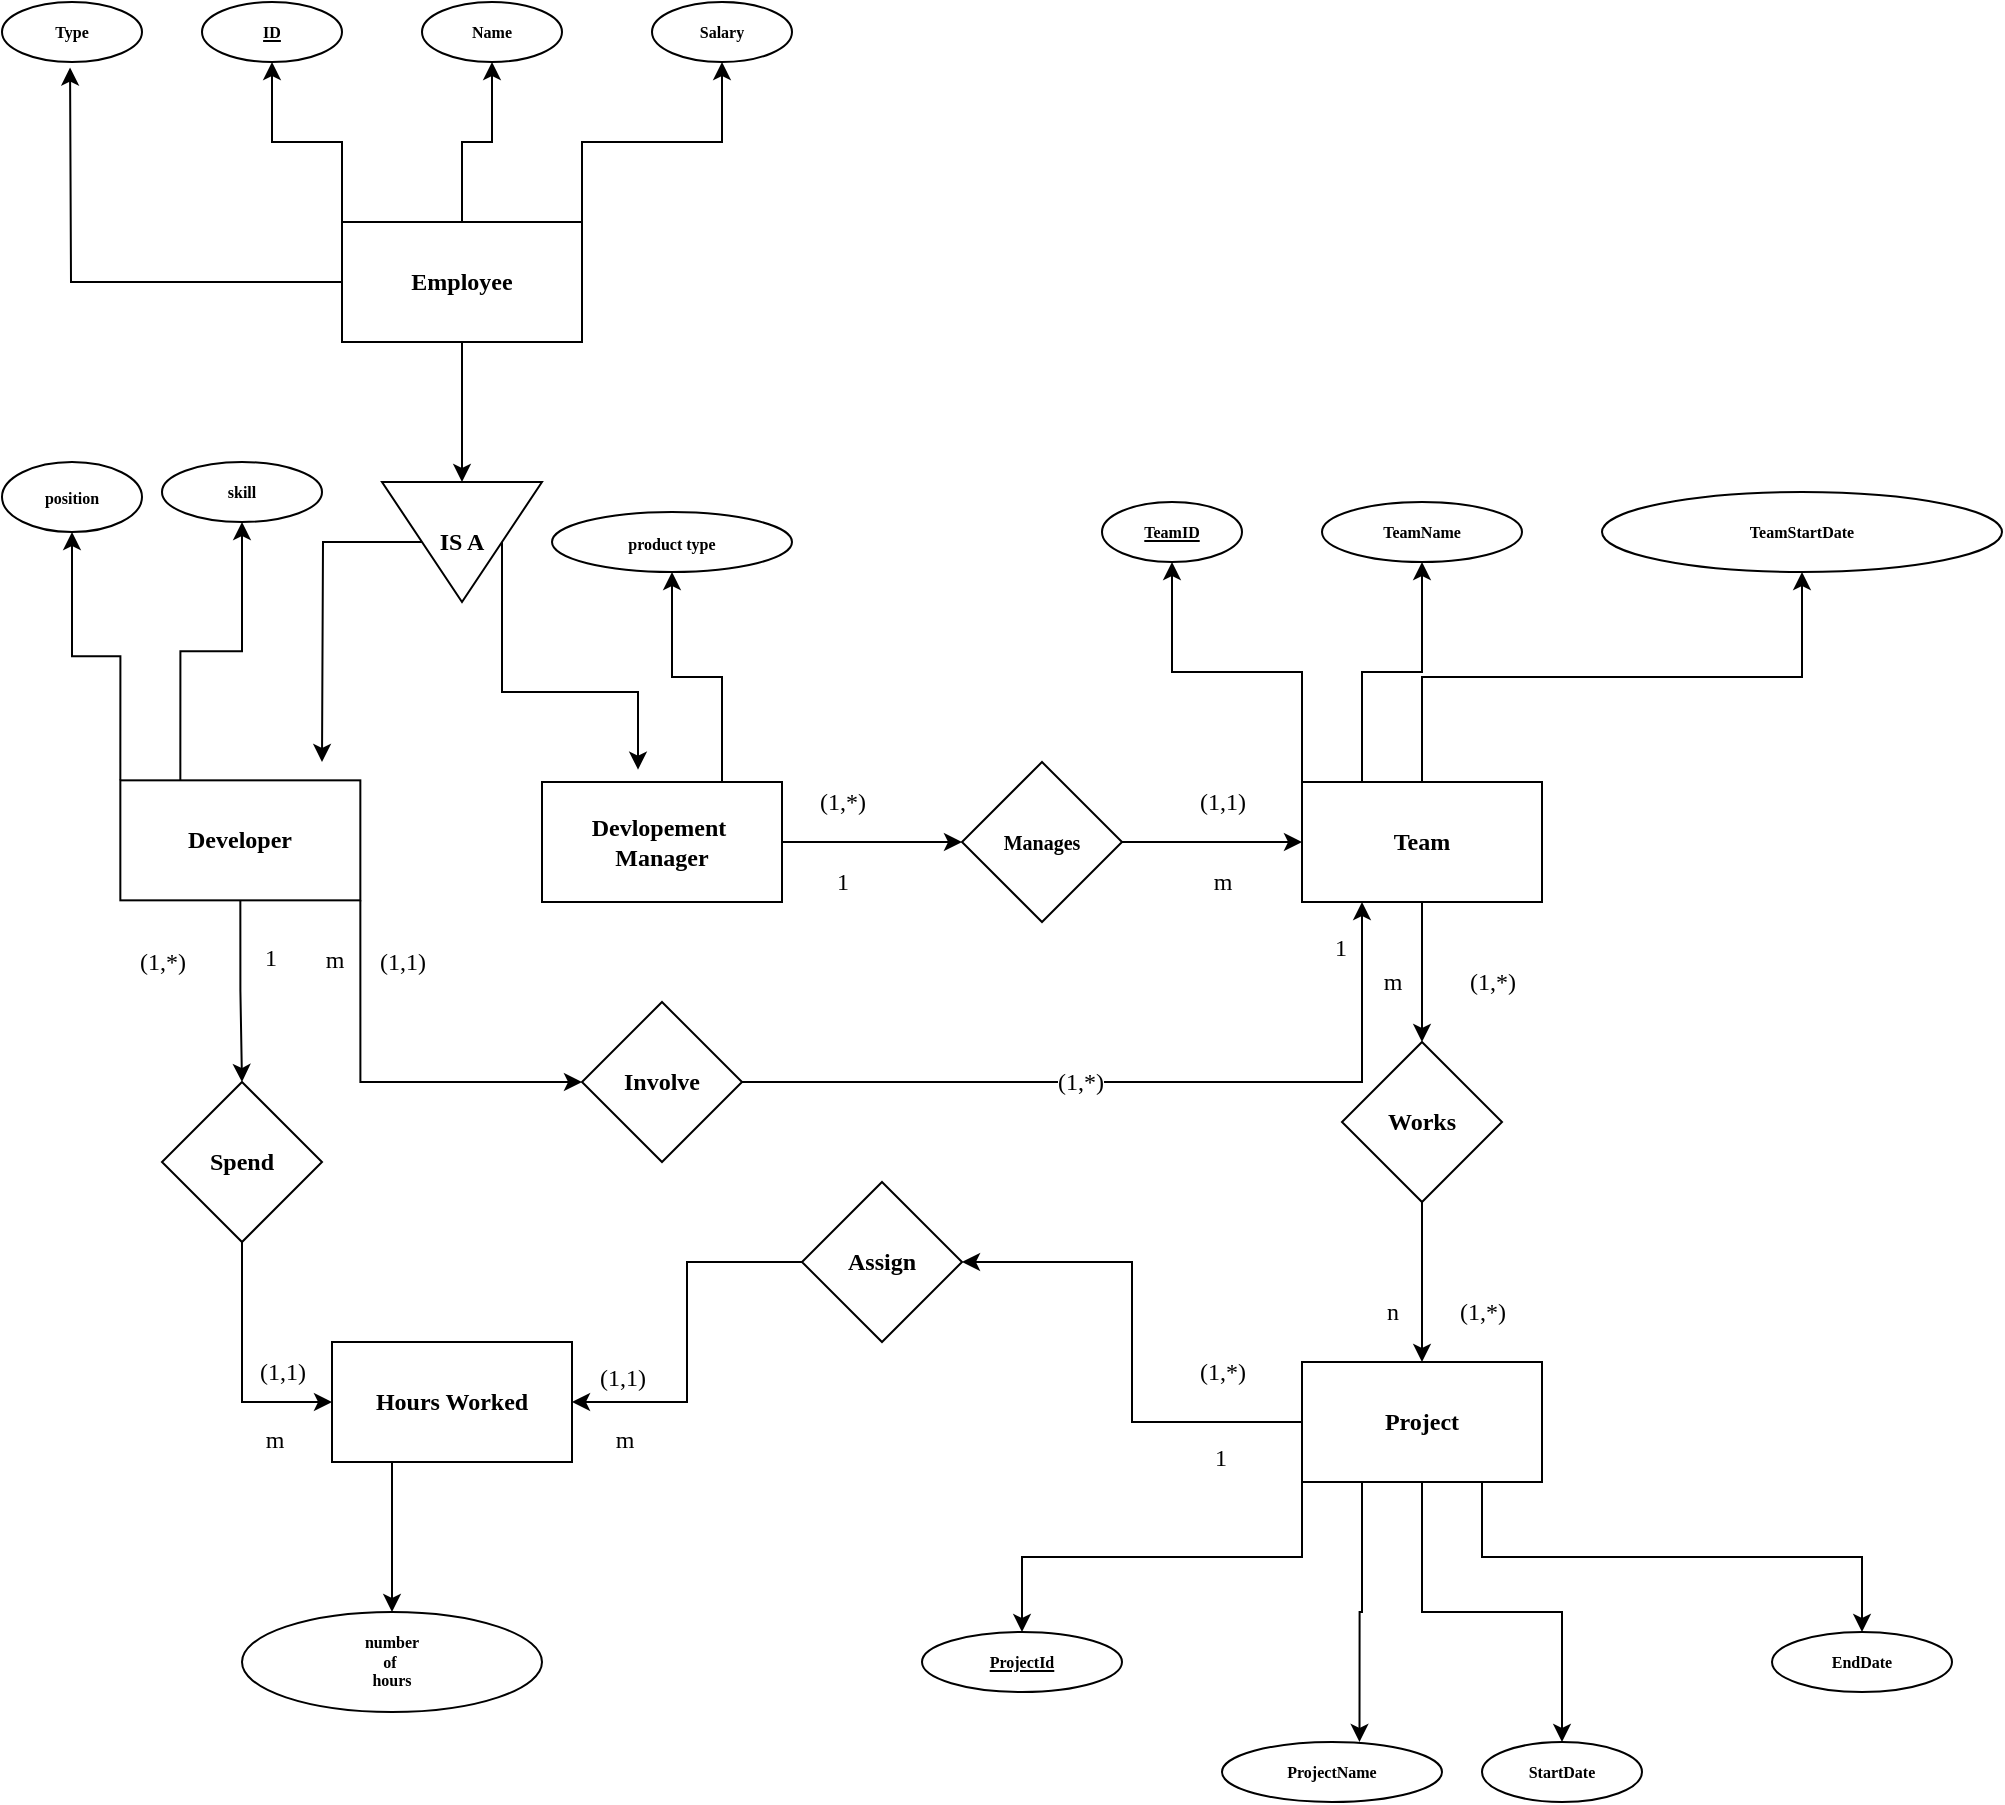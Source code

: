 <mxfile version="21.1.2" type="google">
  <diagram id="frQjgCpSMQZTaJP8_-7-" name="Page-1">
    <mxGraphModel grid="1" page="1" gridSize="10" guides="1" tooltips="1" connect="1" arrows="1" fold="1" pageScale="1" pageWidth="850" pageHeight="1100" math="0" shadow="0">
      <root>
        <mxCell id="0" />
        <mxCell id="1" parent="0" />
        <mxCell id="EmgDvkxKHjXgh3PFIwty-4" value="" style="edgeStyle=orthogonalEdgeStyle;rounded=0;orthogonalLoop=1;jettySize=auto;html=1;fontFamily=Verdana;" edge="1" parent="1" source="EmgDvkxKHjXgh3PFIwty-1" target="EmgDvkxKHjXgh3PFIwty-2">
          <mxGeometry relative="1" as="geometry" />
        </mxCell>
        <mxCell id="EmgDvkxKHjXgh3PFIwty-19" style="edgeStyle=orthogonalEdgeStyle;rounded=0;orthogonalLoop=1;jettySize=auto;html=1;exitX=0;exitY=0;exitDx=0;exitDy=0;entryX=0.5;entryY=1;entryDx=0;entryDy=0;fontFamily=Verdana;fontSize=8;" edge="1" parent="1" source="EmgDvkxKHjXgh3PFIwty-1" target="EmgDvkxKHjXgh3PFIwty-16">
          <mxGeometry relative="1" as="geometry" />
        </mxCell>
        <mxCell id="EmgDvkxKHjXgh3PFIwty-20" style="edgeStyle=orthogonalEdgeStyle;rounded=0;orthogonalLoop=1;jettySize=auto;html=1;exitX=0.5;exitY=0;exitDx=0;exitDy=0;entryX=0.5;entryY=1;entryDx=0;entryDy=0;fontFamily=Verdana;fontSize=8;" edge="1" parent="1" source="EmgDvkxKHjXgh3PFIwty-1" target="EmgDvkxKHjXgh3PFIwty-17">
          <mxGeometry relative="1" as="geometry" />
        </mxCell>
        <mxCell id="EmgDvkxKHjXgh3PFIwty-21" style="edgeStyle=orthogonalEdgeStyle;rounded=0;orthogonalLoop=1;jettySize=auto;html=1;exitX=1;exitY=0;exitDx=0;exitDy=0;fontFamily=Verdana;fontSize=8;" edge="1" parent="1" source="EmgDvkxKHjXgh3PFIwty-1" target="EmgDvkxKHjXgh3PFIwty-18">
          <mxGeometry relative="1" as="geometry" />
        </mxCell>
        <mxCell id="mL_AB6PyRpiEoilyJ07k-7" style="edgeStyle=orthogonalEdgeStyle;rounded=0;orthogonalLoop=1;jettySize=auto;html=1;exitX=0;exitY=0.5;exitDx=0;exitDy=0;entryX=0.486;entryY=1.093;entryDx=0;entryDy=0;entryPerimeter=0;" edge="1" parent="1" source="EmgDvkxKHjXgh3PFIwty-1">
          <mxGeometry relative="1" as="geometry">
            <mxPoint x="474.02" y="62.79" as="targetPoint" />
          </mxGeometry>
        </mxCell>
        <mxCell id="EmgDvkxKHjXgh3PFIwty-1" value="&lt;font face=&quot;Verdana&quot;&gt;Employee&lt;/font&gt;" style="rounded=0;whiteSpace=wrap;html=1;fontStyle=1" vertex="1" parent="1">
          <mxGeometry x="610" y="140" width="120" height="60" as="geometry" />
        </mxCell>
        <mxCell id="EmgDvkxKHjXgh3PFIwty-9" style="edgeStyle=orthogonalEdgeStyle;rounded=0;orthogonalLoop=1;jettySize=auto;html=1;exitX=0.5;exitY=0;exitDx=0;exitDy=0;entryX=0.4;entryY=-0.103;entryDx=0;entryDy=0;entryPerimeter=0;fontFamily=Verdana;" edge="1" parent="1" source="EmgDvkxKHjXgh3PFIwty-2" target="EmgDvkxKHjXgh3PFIwty-5">
          <mxGeometry relative="1" as="geometry" />
        </mxCell>
        <mxCell id="EmgDvkxKHjXgh3PFIwty-29" style="edgeStyle=orthogonalEdgeStyle;rounded=0;orthogonalLoop=1;jettySize=auto;html=1;exitX=0.5;exitY=1;exitDx=0;exitDy=0;fontFamily=Verdana;fontSize=8;" edge="1" parent="1" source="EmgDvkxKHjXgh3PFIwty-2">
          <mxGeometry relative="1" as="geometry">
            <mxPoint x="600" y="410" as="targetPoint" />
          </mxGeometry>
        </mxCell>
        <mxCell id="EmgDvkxKHjXgh3PFIwty-2" value="&lt;b&gt;IS A&lt;/b&gt;" style="triangle;whiteSpace=wrap;html=1;fontFamily=Verdana;direction=south;" vertex="1" parent="1">
          <mxGeometry x="630" y="270" width="80" height="60" as="geometry" />
        </mxCell>
        <mxCell id="EmgDvkxKHjXgh3PFIwty-11" style="edgeStyle=orthogonalEdgeStyle;rounded=0;orthogonalLoop=1;jettySize=auto;html=1;exitX=0.75;exitY=0;exitDx=0;exitDy=0;fontFamily=Verdana;" edge="1" parent="1" source="EmgDvkxKHjXgh3PFIwty-5" target="EmgDvkxKHjXgh3PFIwty-10">
          <mxGeometry relative="1" as="geometry" />
        </mxCell>
        <mxCell id="EmgDvkxKHjXgh3PFIwty-33" style="edgeStyle=orthogonalEdgeStyle;rounded=0;orthogonalLoop=1;jettySize=auto;html=1;exitX=1;exitY=0.5;exitDx=0;exitDy=0;entryX=0;entryY=0.5;entryDx=0;entryDy=0;fontFamily=Verdana;fontSize=8;" edge="1" parent="1" source="EmgDvkxKHjXgh3PFIwty-5" target="EmgDvkxKHjXgh3PFIwty-32">
          <mxGeometry relative="1" as="geometry" />
        </mxCell>
        <mxCell id="EmgDvkxKHjXgh3PFIwty-5" value="Devlopement&amp;nbsp;&lt;br&gt;Manager" style="rounded=0;whiteSpace=wrap;html=1;fontFamily=Verdana;fontStyle=1" vertex="1" parent="1">
          <mxGeometry x="710" y="420" width="120" height="60" as="geometry" />
        </mxCell>
        <mxCell id="EmgDvkxKHjXgh3PFIwty-30" style="edgeStyle=orthogonalEdgeStyle;rounded=0;orthogonalLoop=1;jettySize=auto;html=1;exitX=0;exitY=0;exitDx=0;exitDy=0;fontFamily=Verdana;fontSize=8;" edge="1" parent="1" source="EmgDvkxKHjXgh3PFIwty-6" target="EmgDvkxKHjXgh3PFIwty-12">
          <mxGeometry relative="1" as="geometry" />
        </mxCell>
        <mxCell id="EmgDvkxKHjXgh3PFIwty-31" style="edgeStyle=orthogonalEdgeStyle;rounded=0;orthogonalLoop=1;jettySize=auto;html=1;exitX=0.25;exitY=0;exitDx=0;exitDy=0;entryX=1;entryY=0.5;entryDx=0;entryDy=0;fontFamily=Verdana;fontSize=8;" edge="1" parent="1" source="EmgDvkxKHjXgh3PFIwty-6" target="EmgDvkxKHjXgh3PFIwty-14">
          <mxGeometry relative="1" as="geometry" />
        </mxCell>
        <mxCell id="EmgDvkxKHjXgh3PFIwty-64" style="edgeStyle=orthogonalEdgeStyle;rounded=0;orthogonalLoop=1;jettySize=auto;html=1;exitX=0.5;exitY=1;exitDx=0;exitDy=0;entryX=0.5;entryY=0;entryDx=0;entryDy=0;fontFamily=Verdana;fontSize=12;" edge="1" parent="1" source="EmgDvkxKHjXgh3PFIwty-6" target="EmgDvkxKHjXgh3PFIwty-63">
          <mxGeometry relative="1" as="geometry" />
        </mxCell>
        <mxCell id="EmgDvkxKHjXgh3PFIwty-70" style="edgeStyle=orthogonalEdgeStyle;rounded=0;orthogonalLoop=1;jettySize=auto;html=1;exitX=1;exitY=1;exitDx=0;exitDy=0;entryX=0;entryY=0.5;entryDx=0;entryDy=0;fontFamily=Verdana;fontSize=12;" edge="1" parent="1" source="EmgDvkxKHjXgh3PFIwty-6" target="EmgDvkxKHjXgh3PFIwty-69">
          <mxGeometry relative="1" as="geometry" />
        </mxCell>
        <mxCell id="EmgDvkxKHjXgh3PFIwty-6" value="&lt;b&gt;Developer&lt;/b&gt;" style="rounded=0;whiteSpace=wrap;html=1;fontFamily=Verdana;" vertex="1" parent="1">
          <mxGeometry x="499.17" y="419.17" width="120" height="60" as="geometry" />
        </mxCell>
        <mxCell id="EmgDvkxKHjXgh3PFIwty-10" value="&lt;b style=&quot;font-size: 8px;&quot;&gt;product type&lt;/b&gt;" style="ellipse;whiteSpace=wrap;html=1;fontFamily=Verdana;direction=south;" vertex="1" parent="1">
          <mxGeometry x="715" y="285" width="120" height="30" as="geometry" />
        </mxCell>
        <mxCell id="EmgDvkxKHjXgh3PFIwty-12" value="&lt;b&gt;position&lt;/b&gt;" style="ellipse;whiteSpace=wrap;html=1;fontFamily=Verdana;fontSize=8;direction=south;" vertex="1" parent="1">
          <mxGeometry x="440" y="260" width="70" height="35" as="geometry" />
        </mxCell>
        <mxCell id="EmgDvkxKHjXgh3PFIwty-14" value="skill" style="ellipse;whiteSpace=wrap;html=1;fontFamily=Verdana;fontSize=8;direction=south;fontStyle=1" vertex="1" parent="1">
          <mxGeometry x="520" y="260" width="80" height="30" as="geometry" />
        </mxCell>
        <mxCell id="EmgDvkxKHjXgh3PFIwty-16" value="&lt;b&gt;ID&lt;/b&gt;" style="ellipse;whiteSpace=wrap;html=1;fontFamily=Verdana;fontSize=8;fontStyle=4" vertex="1" parent="1">
          <mxGeometry x="540" y="30" width="70" height="30" as="geometry" />
        </mxCell>
        <mxCell id="EmgDvkxKHjXgh3PFIwty-17" value="Name" style="ellipse;whiteSpace=wrap;html=1;fontFamily=Verdana;fontSize=8;fontStyle=1" vertex="1" parent="1">
          <mxGeometry x="650" y="30" width="70" height="30" as="geometry" />
        </mxCell>
        <mxCell id="EmgDvkxKHjXgh3PFIwty-18" value="Salary" style="ellipse;whiteSpace=wrap;html=1;fontFamily=Verdana;fontSize=8;fontStyle=1" vertex="1" parent="1">
          <mxGeometry x="765" y="30" width="70" height="30" as="geometry" />
        </mxCell>
        <mxCell id="EmgDvkxKHjXgh3PFIwty-35" style="edgeStyle=orthogonalEdgeStyle;rounded=0;orthogonalLoop=1;jettySize=auto;html=1;exitX=1;exitY=0.5;exitDx=0;exitDy=0;entryX=0;entryY=0.5;entryDx=0;entryDy=0;fontFamily=Verdana;fontSize=10;" edge="1" parent="1" source="EmgDvkxKHjXgh3PFIwty-32" target="EmgDvkxKHjXgh3PFIwty-34">
          <mxGeometry relative="1" as="geometry" />
        </mxCell>
        <mxCell id="EmgDvkxKHjXgh3PFIwty-32" value="&lt;b style=&quot;font-size: 10px;&quot;&gt;Manages&lt;/b&gt;" style="rhombus;whiteSpace=wrap;html=1;fontFamily=Verdana;fontSize=8;" vertex="1" parent="1">
          <mxGeometry x="920" y="410" width="80" height="80" as="geometry" />
        </mxCell>
        <mxCell id="EmgDvkxKHjXgh3PFIwty-39" style="edgeStyle=orthogonalEdgeStyle;rounded=0;orthogonalLoop=1;jettySize=auto;html=1;exitX=0;exitY=0;exitDx=0;exitDy=0;entryX=1;entryY=0.5;entryDx=0;entryDy=0;fontFamily=Verdana;fontSize=12;" edge="1" parent="1" source="EmgDvkxKHjXgh3PFIwty-34" target="EmgDvkxKHjXgh3PFIwty-36">
          <mxGeometry relative="1" as="geometry" />
        </mxCell>
        <mxCell id="EmgDvkxKHjXgh3PFIwty-40" style="edgeStyle=orthogonalEdgeStyle;rounded=0;orthogonalLoop=1;jettySize=auto;html=1;exitX=0.25;exitY=0;exitDx=0;exitDy=0;entryX=1;entryY=0.5;entryDx=0;entryDy=0;fontFamily=Verdana;fontSize=12;" edge="1" parent="1" source="EmgDvkxKHjXgh3PFIwty-34" target="EmgDvkxKHjXgh3PFIwty-37">
          <mxGeometry relative="1" as="geometry" />
        </mxCell>
        <mxCell id="EmgDvkxKHjXgh3PFIwty-41" style="edgeStyle=orthogonalEdgeStyle;rounded=0;orthogonalLoop=1;jettySize=auto;html=1;exitX=0.5;exitY=0;exitDx=0;exitDy=0;entryX=1;entryY=0.5;entryDx=0;entryDy=0;fontFamily=Verdana;fontSize=12;" edge="1" parent="1" source="EmgDvkxKHjXgh3PFIwty-34" target="EmgDvkxKHjXgh3PFIwty-38">
          <mxGeometry relative="1" as="geometry" />
        </mxCell>
        <mxCell id="EmgDvkxKHjXgh3PFIwty-43" style="edgeStyle=orthogonalEdgeStyle;rounded=0;orthogonalLoop=1;jettySize=auto;html=1;exitX=0.5;exitY=1;exitDx=0;exitDy=0;entryX=0.5;entryY=0;entryDx=0;entryDy=0;fontFamily=Verdana;fontSize=12;" edge="1" parent="1" source="EmgDvkxKHjXgh3PFIwty-34" target="EmgDvkxKHjXgh3PFIwty-42">
          <mxGeometry relative="1" as="geometry" />
        </mxCell>
        <mxCell id="EmgDvkxKHjXgh3PFIwty-34" value="&lt;b&gt;&lt;font style=&quot;font-size: 12px;&quot;&gt;Team&lt;/font&gt;&lt;/b&gt;" style="rounded=0;whiteSpace=wrap;html=1;fontFamily=Verdana;fontSize=10;" vertex="1" parent="1">
          <mxGeometry x="1090" y="420" width="120" height="60" as="geometry" />
        </mxCell>
        <mxCell id="EmgDvkxKHjXgh3PFIwty-36" value="&lt;b&gt;TeamID&lt;/b&gt;" style="ellipse;whiteSpace=wrap;html=1;fontFamily=Verdana;fontSize=8;fontStyle=4;direction=south;" vertex="1" parent="1">
          <mxGeometry x="990" y="280" width="70" height="30" as="geometry" />
        </mxCell>
        <mxCell id="EmgDvkxKHjXgh3PFIwty-37" value="TeamName" style="ellipse;whiteSpace=wrap;html=1;fontFamily=Verdana;fontSize=8;fontStyle=1;direction=south;" vertex="1" parent="1">
          <mxGeometry x="1100" y="280" width="100" height="30" as="geometry" />
        </mxCell>
        <mxCell id="EmgDvkxKHjXgh3PFIwty-38" value="TeamStartDate" style="ellipse;whiteSpace=wrap;html=1;fontFamily=Verdana;fontSize=8;fontStyle=1;direction=south;" vertex="1" parent="1">
          <mxGeometry x="1240" y="275" width="200" height="40" as="geometry" />
        </mxCell>
        <mxCell id="EmgDvkxKHjXgh3PFIwty-45" style="edgeStyle=orthogonalEdgeStyle;rounded=0;orthogonalLoop=1;jettySize=auto;html=1;exitX=0.5;exitY=1;exitDx=0;exitDy=0;entryX=0.5;entryY=0;entryDx=0;entryDy=0;fontFamily=Verdana;fontSize=12;" edge="1" parent="1" source="EmgDvkxKHjXgh3PFIwty-42" target="EmgDvkxKHjXgh3PFIwty-44">
          <mxGeometry relative="1" as="geometry" />
        </mxCell>
        <mxCell id="EmgDvkxKHjXgh3PFIwty-42" value="&lt;b&gt;Works&lt;/b&gt;" style="rhombus;whiteSpace=wrap;html=1;fontFamily=Verdana;fontSize=12;" vertex="1" parent="1">
          <mxGeometry x="1110" y="550" width="80" height="80" as="geometry" />
        </mxCell>
        <mxCell id="EmgDvkxKHjXgh3PFIwty-47" style="edgeStyle=orthogonalEdgeStyle;rounded=0;orthogonalLoop=1;jettySize=auto;html=1;exitX=0;exitY=1;exitDx=0;exitDy=0;entryX=0;entryY=0.5;entryDx=0;entryDy=0;fontFamily=Verdana;fontSize=12;" edge="1" parent="1" source="EmgDvkxKHjXgh3PFIwty-44" target="EmgDvkxKHjXgh3PFIwty-46">
          <mxGeometry relative="1" as="geometry" />
        </mxCell>
        <mxCell id="EmgDvkxKHjXgh3PFIwty-50" style="edgeStyle=orthogonalEdgeStyle;rounded=0;orthogonalLoop=1;jettySize=auto;html=1;exitX=0.25;exitY=1;exitDx=0;exitDy=0;fontFamily=Verdana;fontSize=12;entryX=0;entryY=0.375;entryDx=0;entryDy=0;entryPerimeter=0;" edge="1" parent="1" source="EmgDvkxKHjXgh3PFIwty-44" target="EmgDvkxKHjXgh3PFIwty-52">
          <mxGeometry relative="1" as="geometry">
            <mxPoint x="1090" y="840" as="targetPoint" />
          </mxGeometry>
        </mxCell>
        <mxCell id="EmgDvkxKHjXgh3PFIwty-55" style="edgeStyle=orthogonalEdgeStyle;rounded=0;orthogonalLoop=1;jettySize=auto;html=1;exitX=0.5;exitY=1;exitDx=0;exitDy=0;entryX=0;entryY=0.5;entryDx=0;entryDy=0;fontFamily=Verdana;fontSize=12;" edge="1" parent="1" source="EmgDvkxKHjXgh3PFIwty-44" target="EmgDvkxKHjXgh3PFIwty-53">
          <mxGeometry relative="1" as="geometry" />
        </mxCell>
        <mxCell id="EmgDvkxKHjXgh3PFIwty-56" style="edgeStyle=orthogonalEdgeStyle;rounded=0;orthogonalLoop=1;jettySize=auto;html=1;exitX=0.75;exitY=1;exitDx=0;exitDy=0;entryX=0;entryY=0.5;entryDx=0;entryDy=0;fontFamily=Verdana;fontSize=12;" edge="1" parent="1" source="EmgDvkxKHjXgh3PFIwty-44" target="EmgDvkxKHjXgh3PFIwty-54">
          <mxGeometry relative="1" as="geometry" />
        </mxCell>
        <mxCell id="EmgDvkxKHjXgh3PFIwty-58" style="edgeStyle=orthogonalEdgeStyle;rounded=0;orthogonalLoop=1;jettySize=auto;html=1;exitX=0;exitY=0.5;exitDx=0;exitDy=0;entryX=1;entryY=0.5;entryDx=0;entryDy=0;fontFamily=Verdana;fontSize=12;" edge="1" parent="1" source="EmgDvkxKHjXgh3PFIwty-44" target="EmgDvkxKHjXgh3PFIwty-57">
          <mxGeometry relative="1" as="geometry" />
        </mxCell>
        <mxCell id="EmgDvkxKHjXgh3PFIwty-44" value="&lt;b&gt;Project&lt;/b&gt;" style="rounded=0;whiteSpace=wrap;html=1;fontFamily=Verdana;fontSize=12;" vertex="1" parent="1">
          <mxGeometry x="1090" y="710" width="120" height="60" as="geometry" />
        </mxCell>
        <mxCell id="EmgDvkxKHjXgh3PFIwty-46" value="&lt;b&gt;ProjectId&lt;br&gt;&lt;/b&gt;" style="ellipse;whiteSpace=wrap;html=1;fontFamily=Verdana;fontSize=8;fontStyle=4;direction=south;" vertex="1" parent="1">
          <mxGeometry x="900" y="845" width="100" height="30" as="geometry" />
        </mxCell>
        <mxCell id="EmgDvkxKHjXgh3PFIwty-52" value="ProjectName" style="ellipse;whiteSpace=wrap;html=1;fontFamily=Verdana;fontSize=8;fontStyle=1;direction=south;" vertex="1" parent="1">
          <mxGeometry x="1050" y="900" width="110" height="30" as="geometry" />
        </mxCell>
        <mxCell id="EmgDvkxKHjXgh3PFIwty-53" value="StartDate" style="ellipse;whiteSpace=wrap;html=1;fontFamily=Verdana;fontSize=8;fontStyle=1;direction=south;" vertex="1" parent="1">
          <mxGeometry x="1180" y="900" width="80" height="30" as="geometry" />
        </mxCell>
        <mxCell id="EmgDvkxKHjXgh3PFIwty-54" value="EndDate" style="ellipse;whiteSpace=wrap;html=1;fontFamily=Verdana;fontSize=8;fontStyle=1;direction=south;" vertex="1" parent="1">
          <mxGeometry x="1325" y="845" width="90" height="30" as="geometry" />
        </mxCell>
        <mxCell id="EmgDvkxKHjXgh3PFIwty-62" style="edgeStyle=orthogonalEdgeStyle;rounded=0;orthogonalLoop=1;jettySize=auto;html=1;exitX=0;exitY=0.5;exitDx=0;exitDy=0;entryX=1;entryY=0.5;entryDx=0;entryDy=0;fontFamily=Verdana;fontSize=12;" edge="1" parent="1" source="EmgDvkxKHjXgh3PFIwty-57" target="EmgDvkxKHjXgh3PFIwty-61">
          <mxGeometry relative="1" as="geometry" />
        </mxCell>
        <mxCell id="EmgDvkxKHjXgh3PFIwty-57" value="&lt;b&gt;Assign&lt;br&gt;&lt;/b&gt;" style="rhombus;whiteSpace=wrap;html=1;fontFamily=Verdana;fontSize=12;" vertex="1" parent="1">
          <mxGeometry x="840" y="620" width="80" height="80" as="geometry" />
        </mxCell>
        <mxCell id="EmgDvkxKHjXgh3PFIwty-67" style="edgeStyle=orthogonalEdgeStyle;rounded=0;orthogonalLoop=1;jettySize=auto;html=1;exitX=0.25;exitY=1;exitDx=0;exitDy=0;entryX=0;entryY=0.5;entryDx=0;entryDy=0;fontFamily=Verdana;fontSize=12;" edge="1" parent="1" source="EmgDvkxKHjXgh3PFIwty-61" target="EmgDvkxKHjXgh3PFIwty-66">
          <mxGeometry relative="1" as="geometry" />
        </mxCell>
        <mxCell id="EmgDvkxKHjXgh3PFIwty-61" value="&lt;b&gt;Hours Worked&lt;/b&gt;" style="rounded=0;whiteSpace=wrap;html=1;fontFamily=Verdana;fontSize=12;" vertex="1" parent="1">
          <mxGeometry x="605" y="700" width="120" height="60" as="geometry" />
        </mxCell>
        <mxCell id="EmgDvkxKHjXgh3PFIwty-65" style="edgeStyle=orthogonalEdgeStyle;rounded=0;orthogonalLoop=1;jettySize=auto;html=1;exitX=0.5;exitY=1;exitDx=0;exitDy=0;entryX=0;entryY=0.5;entryDx=0;entryDy=0;fontFamily=Verdana;fontSize=12;" edge="1" parent="1" source="EmgDvkxKHjXgh3PFIwty-63" target="EmgDvkxKHjXgh3PFIwty-61">
          <mxGeometry relative="1" as="geometry" />
        </mxCell>
        <mxCell id="EmgDvkxKHjXgh3PFIwty-63" value="&lt;b&gt;Spend&lt;/b&gt;" style="rhombus;whiteSpace=wrap;html=1;fontFamily=Verdana;fontSize=12;" vertex="1" parent="1">
          <mxGeometry x="520" y="570" width="80" height="80" as="geometry" />
        </mxCell>
        <mxCell id="EmgDvkxKHjXgh3PFIwty-66" value="number&lt;br&gt;of&amp;nbsp;&lt;br&gt;hours" style="ellipse;whiteSpace=wrap;html=1;fontFamily=Verdana;fontSize=8;fontStyle=1;direction=south;" vertex="1" parent="1">
          <mxGeometry x="560" y="835" width="150" height="50" as="geometry" />
        </mxCell>
        <mxCell id="EmgDvkxKHjXgh3PFIwty-71" style="edgeStyle=orthogonalEdgeStyle;rounded=0;orthogonalLoop=1;jettySize=auto;html=1;exitX=1;exitY=0.5;exitDx=0;exitDy=0;entryX=0.25;entryY=1;entryDx=0;entryDy=0;fontFamily=Verdana;fontSize=12;" edge="1" parent="1" source="EmgDvkxKHjXgh3PFIwty-69" target="EmgDvkxKHjXgh3PFIwty-34">
          <mxGeometry relative="1" as="geometry" />
        </mxCell>
        <mxCell id="EmgDvkxKHjXgh3PFIwty-73" value="(1,*)" style="edgeLabel;html=1;align=center;verticalAlign=middle;resizable=0;points=[];fontSize=12;fontFamily=Verdana;" connectable="0" vertex="1" parent="EmgDvkxKHjXgh3PFIwty-71">
          <mxGeometry x="-0.144" y="8" relative="1" as="geometry">
            <mxPoint x="-2" y="8" as="offset" />
          </mxGeometry>
        </mxCell>
        <mxCell id="EmgDvkxKHjXgh3PFIwty-69" value="&lt;b&gt;Involve&lt;/b&gt;" style="rhombus;whiteSpace=wrap;html=1;fontFamily=Verdana;fontSize=12;" vertex="1" parent="1">
          <mxGeometry x="730" y="530" width="80" height="80" as="geometry" />
        </mxCell>
        <mxCell id="EmgDvkxKHjXgh3PFIwty-72" value="(1,1)" style="text;html=1;align=center;verticalAlign=middle;resizable=0;points=[];autosize=1;strokeColor=none;fillColor=none;fontSize=12;fontFamily=Verdana;" vertex="1" parent="1">
          <mxGeometry x="610" y="495" width="60" height="30" as="geometry" />
        </mxCell>
        <mxCell id="EmgDvkxKHjXgh3PFIwty-74" value="(1,*)" style="text;html=1;align=center;verticalAlign=middle;resizable=0;points=[];autosize=1;strokeColor=none;fillColor=none;fontSize=12;fontFamily=Verdana;" vertex="1" parent="1">
          <mxGeometry x="830" y="415" width="60" height="30" as="geometry" />
        </mxCell>
        <mxCell id="EmgDvkxKHjXgh3PFIwty-75" value="(1,1)" style="text;html=1;align=center;verticalAlign=middle;resizable=0;points=[];autosize=1;strokeColor=none;fillColor=none;fontSize=12;fontFamily=Verdana;" vertex="1" parent="1">
          <mxGeometry x="1025" y="415" width="50" height="30" as="geometry" />
        </mxCell>
        <mxCell id="EmgDvkxKHjXgh3PFIwty-76" value="(1,*)" style="text;html=1;align=center;verticalAlign=middle;resizable=0;points=[];autosize=1;strokeColor=none;fillColor=none;fontSize=12;fontFamily=Verdana;" vertex="1" parent="1">
          <mxGeometry x="1155" y="505" width="60" height="30" as="geometry" />
        </mxCell>
        <mxCell id="EmgDvkxKHjXgh3PFIwty-77" value="(1,*)" style="text;html=1;align=center;verticalAlign=middle;resizable=0;points=[];autosize=1;strokeColor=none;fillColor=none;fontSize=12;fontFamily=Verdana;" vertex="1" parent="1">
          <mxGeometry x="1150" y="670" width="60" height="30" as="geometry" />
        </mxCell>
        <mxCell id="EmgDvkxKHjXgh3PFIwty-78" value="(1,*)" style="text;html=1;align=center;verticalAlign=middle;resizable=0;points=[];autosize=1;strokeColor=none;fillColor=none;fontSize=12;fontFamily=Verdana;" vertex="1" parent="1">
          <mxGeometry x="490" y="495" width="60" height="30" as="geometry" />
        </mxCell>
        <mxCell id="EmgDvkxKHjXgh3PFIwty-79" value="(1,1)" style="text;html=1;align=center;verticalAlign=middle;resizable=0;points=[];autosize=1;strokeColor=none;fillColor=none;fontSize=12;fontFamily=Verdana;" vertex="1" parent="1">
          <mxGeometry x="550" y="700" width="60" height="30" as="geometry" />
        </mxCell>
        <mxCell id="EmgDvkxKHjXgh3PFIwty-80" value="(1,*)" style="text;html=1;align=center;verticalAlign=middle;resizable=0;points=[];autosize=1;strokeColor=none;fillColor=none;fontSize=12;fontFamily=Verdana;" vertex="1" parent="1">
          <mxGeometry x="1020" y="700" width="60" height="30" as="geometry" />
        </mxCell>
        <mxCell id="EmgDvkxKHjXgh3PFIwty-81" value="&lt;br&gt;(1,1)" style="text;html=1;align=center;verticalAlign=middle;resizable=0;points=[];autosize=1;strokeColor=none;fillColor=none;fontSize=12;fontFamily=Verdana;" vertex="1" parent="1">
          <mxGeometry x="720" y="690" width="60" height="40" as="geometry" />
        </mxCell>
        <mxCell id="_SKr7PZ2h_5EkaB4gNVg-1" value="1" style="text;html=1;align=center;verticalAlign=middle;resizable=0;points=[];autosize=1;strokeColor=none;fillColor=none;fontSize=12;fontFamily=Verdana;" vertex="1" parent="1">
          <mxGeometry x="845" y="455" width="30" height="30" as="geometry" />
        </mxCell>
        <mxCell id="_SKr7PZ2h_5EkaB4gNVg-2" value="m" style="text;html=1;align=center;verticalAlign=middle;resizable=0;points=[];autosize=1;strokeColor=none;fillColor=none;fontSize=12;fontFamily=Verdana;" vertex="1" parent="1">
          <mxGeometry x="1030" y="455" width="40" height="30" as="geometry" />
        </mxCell>
        <mxCell id="_SKr7PZ2h_5EkaB4gNVg-3" value="1" style="edgeLabel;html=1;align=center;verticalAlign=middle;resizable=0;points=[];fontSize=12;fontFamily=Verdana;" connectable="0" vertex="1" parent="1">
          <mxGeometry x="1134.995" y="505" as="geometry">
            <mxPoint x="-26" y="-2" as="offset" />
          </mxGeometry>
        </mxCell>
        <mxCell id="_SKr7PZ2h_5EkaB4gNVg-5" value="m" style="edgeLabel;html=1;align=center;verticalAlign=middle;resizable=0;points=[];fontSize=12;fontFamily=Verdana;" connectable="0" vertex="1" parent="1">
          <mxGeometry x="1009.995" y="590" as="geometry">
            <mxPoint x="-404" y="-81" as="offset" />
          </mxGeometry>
        </mxCell>
        <mxCell id="_SKr7PZ2h_5EkaB4gNVg-6" value="m" style="text;html=1;align=center;verticalAlign=middle;resizable=0;points=[];autosize=1;strokeColor=none;fillColor=none;fontSize=12;fontFamily=Verdana;" vertex="1" parent="1">
          <mxGeometry x="1115" y="505" width="40" height="30" as="geometry" />
        </mxCell>
        <mxCell id="_SKr7PZ2h_5EkaB4gNVg-7" value="n" style="text;html=1;align=center;verticalAlign=middle;resizable=0;points=[];autosize=1;strokeColor=none;fillColor=none;fontSize=12;fontFamily=Verdana;" vertex="1" parent="1">
          <mxGeometry x="1120" y="670" width="30" height="30" as="geometry" />
        </mxCell>
        <mxCell id="mL_AB6PyRpiEoilyJ07k-1" value="m" style="edgeLabel;html=1;align=center;verticalAlign=middle;resizable=0;points=[];fontSize=12;fontFamily=Verdana;" connectable="0" vertex="1" parent="1">
          <mxGeometry x="979.995" y="830" as="geometry">
            <mxPoint x="-404" y="-81" as="offset" />
          </mxGeometry>
        </mxCell>
        <mxCell id="mL_AB6PyRpiEoilyJ07k-2" value="m" style="edgeLabel;html=1;align=center;verticalAlign=middle;resizable=0;points=[];fontSize=12;fontFamily=Verdana;" connectable="0" vertex="1" parent="1">
          <mxGeometry x="1154.995" y="830" as="geometry">
            <mxPoint x="-404" y="-81" as="offset" />
          </mxGeometry>
        </mxCell>
        <mxCell id="mL_AB6PyRpiEoilyJ07k-3" value="1" style="edgeLabel;html=1;align=center;verticalAlign=middle;resizable=0;points=[];fontSize=12;fontFamily=Verdana;" connectable="0" vertex="1" parent="1">
          <mxGeometry x="599.995" y="510" as="geometry">
            <mxPoint x="-26" y="-2" as="offset" />
          </mxGeometry>
        </mxCell>
        <mxCell id="mL_AB6PyRpiEoilyJ07k-4" value="1" style="edgeLabel;html=1;align=center;verticalAlign=middle;resizable=0;points=[];fontSize=12;fontFamily=Verdana;" connectable="0" vertex="1" parent="1">
          <mxGeometry x="1074.995" y="760" as="geometry">
            <mxPoint x="-26" y="-2" as="offset" />
          </mxGeometry>
        </mxCell>
        <mxCell id="mL_AB6PyRpiEoilyJ07k-9" value="Type" style="ellipse;whiteSpace=wrap;html=1;fontFamily=Verdana;fontSize=8;fontStyle=1" vertex="1" parent="1">
          <mxGeometry x="440" y="30" width="70" height="30" as="geometry" />
        </mxCell>
      </root>
    </mxGraphModel>
  </diagram>
</mxfile>
